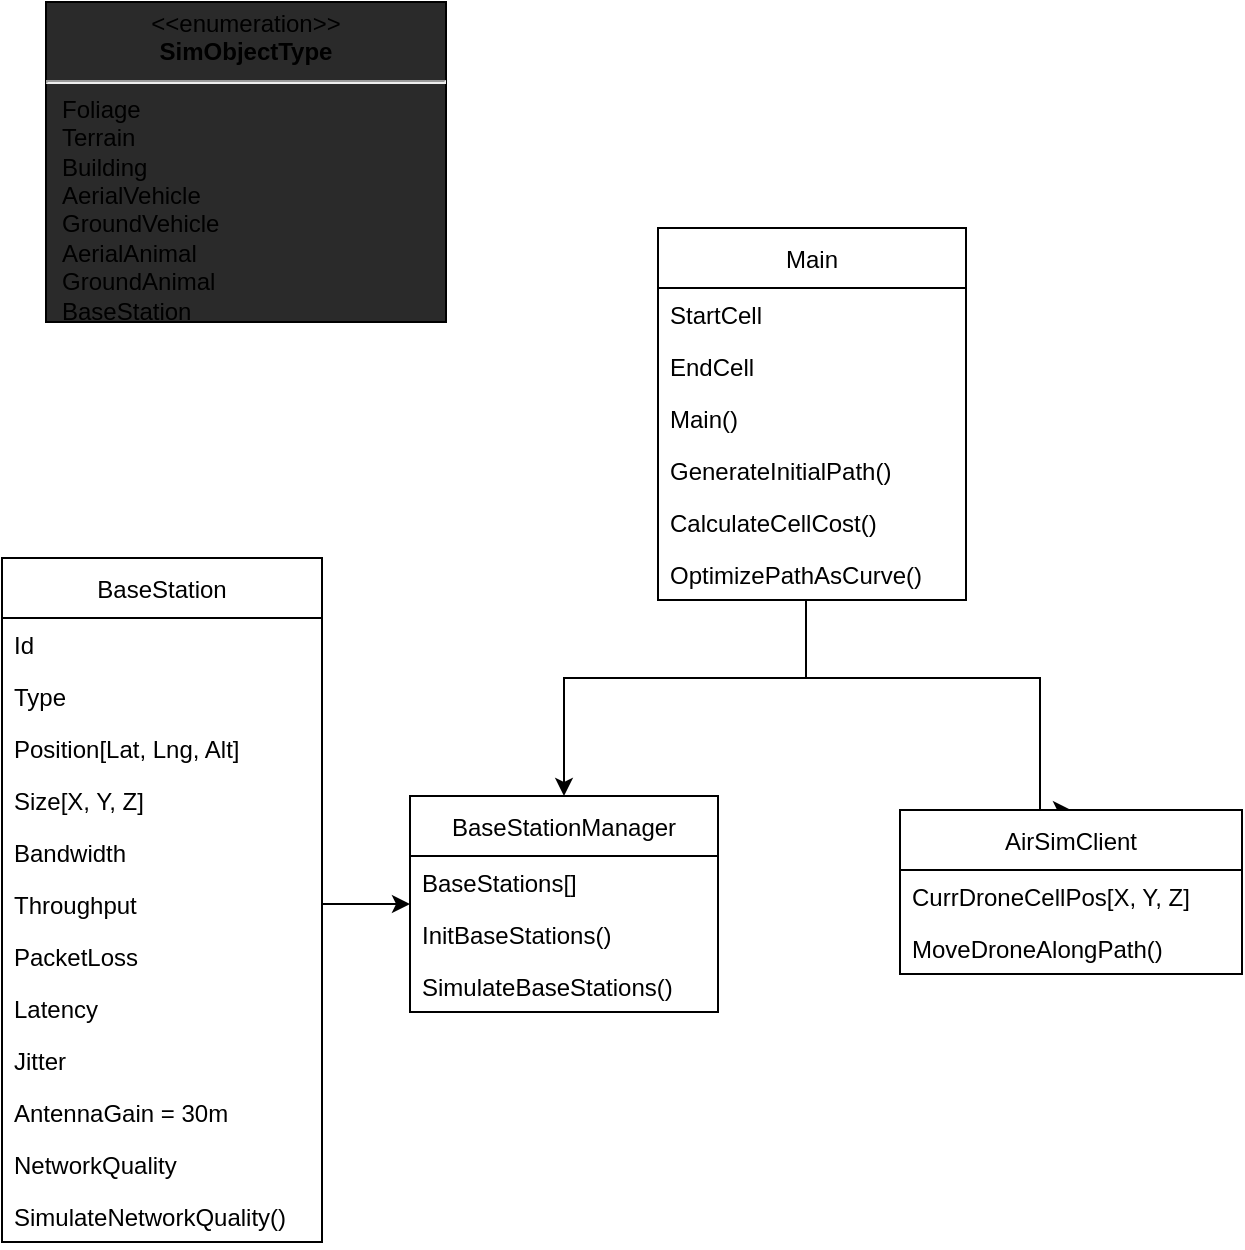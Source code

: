 <mxfile version="13.6.5">
    <diagram id="efc0KUPmzQ4xqXyfZwq3" name="Page-1">
        <mxGraphModel dx="2378" dy="1079" grid="0" gridSize="10" guides="1" tooltips="1" connect="1" arrows="1" fold="1" page="0" pageScale="1" pageWidth="850" pageHeight="1100" math="0" shadow="0">
            <root>
                <mxCell id="0"/>
                <mxCell id="1" parent="0"/>
                <mxCell id="26" value="&lt;p style=&quot;margin: 0px ; margin-top: 4px ; text-align: center&quot;&gt;&amp;lt;&amp;lt;enumeration&amp;gt;&amp;gt;&lt;br&gt;&lt;b&gt;SimObjectType&lt;/b&gt;&lt;/p&gt;&lt;hr&gt;&lt;p style=&quot;margin: 0px ; margin-left: 8px ; text-align: left&quot;&gt;Foliage&lt;/p&gt;&lt;p style=&quot;margin: 0px ; margin-left: 8px ; text-align: left&quot;&gt;Terrain&lt;/p&gt;&lt;p style=&quot;margin: 0px ; margin-left: 8px ; text-align: left&quot;&gt;Building&lt;/p&gt;&lt;p style=&quot;margin: 0px ; margin-left: 8px ; text-align: left&quot;&gt;AerialVehicle&lt;/p&gt;&lt;p style=&quot;margin: 0px ; margin-left: 8px ; text-align: left&quot;&gt;GroundVehicle&lt;/p&gt;&lt;p style=&quot;margin: 0px ; margin-left: 8px ; text-align: left&quot;&gt;AerialAnimal&lt;/p&gt;&lt;p style=&quot;margin: 0px ; margin-left: 8px ; text-align: left&quot;&gt;GroundAnimal&lt;/p&gt;&lt;p style=&quot;margin: 0px ; margin-left: 8px ; text-align: left&quot;&gt;BaseStation&lt;/p&gt;" style="shape=rect;html=1;overflow=fill;whiteSpace=wrap;fillColor=#2a2a2a;" parent="1" vertex="1">
                    <mxGeometry x="202" y="22" width="200" height="160" as="geometry"/>
                </mxCell>
                <mxCell id="15" value="BaseStation" style="swimlane;fontStyle=0;childLayout=stackLayout;horizontal=1;startSize=30;horizontalStack=0;resizeParent=1;resizeParentMax=0;resizeLast=0;collapsible=1;marginBottom=0;" parent="1" vertex="1">
                    <mxGeometry x="180" y="300" width="160" height="342" as="geometry">
                        <mxRectangle x="200" y="350" width="90" height="26" as="alternateBounds"/>
                    </mxGeometry>
                </mxCell>
                <mxCell id="23" value="Id" style="text;strokeColor=none;fillColor=none;align=left;verticalAlign=top;spacingLeft=4;spacingRight=4;overflow=hidden;rotatable=0;points=[[0,0.5],[1,0.5]];portConstraint=eastwest;" parent="15" vertex="1">
                    <mxGeometry y="30" width="160" height="26" as="geometry"/>
                </mxCell>
                <mxCell id="25" value="Type" style="text;strokeColor=none;fillColor=none;align=left;verticalAlign=top;spacingLeft=4;spacingRight=4;overflow=hidden;rotatable=0;points=[[0,0.5],[1,0.5]];portConstraint=eastwest;" parent="15" vertex="1">
                    <mxGeometry y="56" width="160" height="26" as="geometry"/>
                </mxCell>
                <mxCell id="16" value="Position[Lat, Lng, Alt]" style="text;strokeColor=none;fillColor=none;align=left;verticalAlign=top;spacingLeft=4;spacingRight=4;overflow=hidden;rotatable=0;points=[[0,0.5],[1,0.5]];portConstraint=eastwest;" parent="15" vertex="1">
                    <mxGeometry y="82" width="160" height="26" as="geometry"/>
                </mxCell>
                <mxCell id="21" value="Size[X, Y, Z]" style="text;strokeColor=none;fillColor=none;align=left;verticalAlign=top;spacingLeft=4;spacingRight=4;overflow=hidden;rotatable=0;points=[[0,0.5],[1,0.5]];portConstraint=eastwest;" parent="15" vertex="1">
                    <mxGeometry y="108" width="160" height="26" as="geometry"/>
                </mxCell>
                <mxCell id="47" value="Bandwidth" style="text;strokeColor=none;fillColor=none;align=left;verticalAlign=top;spacingLeft=4;spacingRight=4;overflow=hidden;rotatable=0;points=[[0,0.5],[1,0.5]];portConstraint=eastwest;" vertex="1" parent="15">
                    <mxGeometry y="134" width="160" height="26" as="geometry"/>
                </mxCell>
                <mxCell id="41" value="Throughput" style="text;strokeColor=none;fillColor=none;align=left;verticalAlign=top;spacingLeft=4;spacingRight=4;overflow=hidden;rotatable=0;points=[[0,0.5],[1,0.5]];portConstraint=eastwest;" vertex="1" parent="15">
                    <mxGeometry y="160" width="160" height="26" as="geometry"/>
                </mxCell>
                <mxCell id="42" value="PacketLoss" style="text;strokeColor=none;fillColor=none;align=left;verticalAlign=top;spacingLeft=4;spacingRight=4;overflow=hidden;rotatable=0;points=[[0,0.5],[1,0.5]];portConstraint=eastwest;" vertex="1" parent="15">
                    <mxGeometry y="186" width="160" height="26" as="geometry"/>
                </mxCell>
                <mxCell id="43" value="Latency" style="text;strokeColor=none;fillColor=none;align=left;verticalAlign=top;spacingLeft=4;spacingRight=4;overflow=hidden;rotatable=0;points=[[0,0.5],[1,0.5]];portConstraint=eastwest;" vertex="1" parent="15">
                    <mxGeometry y="212" width="160" height="26" as="geometry"/>
                </mxCell>
                <mxCell id="48" value="Jitter" style="text;strokeColor=none;fillColor=none;align=left;verticalAlign=top;spacingLeft=4;spacingRight=4;overflow=hidden;rotatable=0;points=[[0,0.5],[1,0.5]];portConstraint=eastwest;" vertex="1" parent="15">
                    <mxGeometry y="238" width="160" height="26" as="geometry"/>
                </mxCell>
                <mxCell id="44" value="AntennaGain = 30m" style="text;strokeColor=none;fillColor=none;align=left;verticalAlign=top;spacingLeft=4;spacingRight=4;overflow=hidden;rotatable=0;points=[[0,0.5],[1,0.5]];portConstraint=eastwest;" vertex="1" parent="15">
                    <mxGeometry y="264" width="160" height="26" as="geometry"/>
                </mxCell>
                <mxCell id="50" value="NetworkQuality" style="text;strokeColor=none;fillColor=none;align=left;verticalAlign=top;spacingLeft=4;spacingRight=4;overflow=hidden;rotatable=0;points=[[0,0.5],[1,0.5]];portConstraint=eastwest;" vertex="1" parent="15">
                    <mxGeometry y="290" width="160" height="26" as="geometry"/>
                </mxCell>
                <mxCell id="51" value="SimulateNetworkQuality()" style="text;strokeColor=none;fillColor=none;align=left;verticalAlign=top;spacingLeft=4;spacingRight=4;overflow=hidden;rotatable=0;points=[[0,0.5],[1,0.5]];portConstraint=eastwest;" vertex="1" parent="15">
                    <mxGeometry y="316" width="160" height="26" as="geometry"/>
                </mxCell>
                <mxCell id="58" style="edgeStyle=orthogonalEdgeStyle;rounded=0;orthogonalLoop=1;jettySize=auto;html=1;exitX=1;exitY=0.5;exitDx=0;exitDy=0;entryX=0;entryY=0.5;entryDx=0;entryDy=0;" edge="1" parent="1" source="41" target="27">
                    <mxGeometry relative="1" as="geometry"/>
                </mxCell>
                <mxCell id="66" style="edgeStyle=orthogonalEdgeStyle;rounded=0;orthogonalLoop=1;jettySize=auto;html=1;entryX=0.5;entryY=0;entryDx=0;entryDy=0;" edge="1" parent="1" source="59" target="27">
                    <mxGeometry relative="1" as="geometry">
                        <Array as="points">
                            <mxPoint x="582" y="360"/>
                            <mxPoint x="461" y="360"/>
                        </Array>
                    </mxGeometry>
                </mxCell>
                <mxCell id="27" value="BaseStationManager" style="swimlane;fontStyle=0;childLayout=stackLayout;horizontal=1;startSize=30;horizontalStack=0;resizeParent=1;resizeParentMax=0;resizeLast=0;collapsible=1;marginBottom=0;" parent="1" vertex="1">
                    <mxGeometry x="384" y="419" width="154" height="108" as="geometry">
                        <mxRectangle x="200" y="350" width="90" height="26" as="alternateBounds"/>
                    </mxGeometry>
                </mxCell>
                <mxCell id="28" value="BaseStations[]" style="text;strokeColor=none;fillColor=none;align=left;verticalAlign=top;spacingLeft=4;spacingRight=4;overflow=hidden;rotatable=0;points=[[0,0.5],[1,0.5]];portConstraint=eastwest;" parent="27" vertex="1">
                    <mxGeometry y="30" width="154" height="26" as="geometry"/>
                </mxCell>
                <mxCell id="34" value="InitBaseStations()" style="text;strokeColor=none;fillColor=none;align=left;verticalAlign=top;spacingLeft=4;spacingRight=4;overflow=hidden;rotatable=0;points=[[0,0.5],[1,0.5]];portConstraint=eastwest;" parent="27" vertex="1">
                    <mxGeometry y="56" width="154" height="26" as="geometry"/>
                </mxCell>
                <mxCell id="52" value="SimulateBaseStations()" style="text;strokeColor=none;fillColor=none;align=left;verticalAlign=top;spacingLeft=4;spacingRight=4;overflow=hidden;rotatable=0;points=[[0,0.5],[1,0.5]];portConstraint=eastwest;" vertex="1" parent="27">
                    <mxGeometry y="82" width="154" height="26" as="geometry"/>
                </mxCell>
                <mxCell id="64" style="edgeStyle=orthogonalEdgeStyle;rounded=0;orthogonalLoop=1;jettySize=auto;html=1;entryX=0.5;entryY=0;entryDx=0;entryDy=0;" edge="1" parent="1" source="59" target="53">
                    <mxGeometry relative="1" as="geometry">
                        <mxPoint x="457" y="300" as="sourcePoint"/>
                        <Array as="points">
                            <mxPoint x="582" y="360"/>
                            <mxPoint x="699" y="360"/>
                        </Array>
                    </mxGeometry>
                </mxCell>
                <mxCell id="53" value="AirSimClient" style="swimlane;fontStyle=0;childLayout=stackLayout;horizontal=1;startSize=30;horizontalStack=0;resizeParent=1;resizeParentMax=0;resizeLast=0;collapsible=1;marginBottom=0;" vertex="1" parent="1">
                    <mxGeometry x="629" y="426" width="171" height="82" as="geometry">
                        <mxRectangle x="200" y="350" width="90" height="26" as="alternateBounds"/>
                    </mxGeometry>
                </mxCell>
                <mxCell id="56" value="CurrDroneCellPos[X, Y, Z]" style="text;strokeColor=none;fillColor=none;align=left;verticalAlign=top;spacingLeft=4;spacingRight=4;overflow=hidden;rotatable=0;points=[[0,0.5],[1,0.5]];portConstraint=eastwest;" vertex="1" parent="53">
                    <mxGeometry y="30" width="171" height="26" as="geometry"/>
                </mxCell>
                <mxCell id="67" value="MoveDroneAlongPath()" style="text;strokeColor=none;fillColor=none;align=left;verticalAlign=top;spacingLeft=4;spacingRight=4;overflow=hidden;rotatable=0;points=[[0,0.5],[1,0.5]];portConstraint=eastwest;" vertex="1" parent="53">
                    <mxGeometry y="56" width="171" height="26" as="geometry"/>
                </mxCell>
                <mxCell id="59" value="Main" style="swimlane;fontStyle=0;childLayout=stackLayout;horizontal=1;startSize=30;horizontalStack=0;resizeParent=1;resizeParentMax=0;resizeLast=0;collapsible=1;marginBottom=0;" vertex="1" parent="1">
                    <mxGeometry x="508" y="135" width="154" height="186" as="geometry">
                        <mxRectangle x="200" y="350" width="90" height="26" as="alternateBounds"/>
                    </mxGeometry>
                </mxCell>
                <mxCell id="108" value="StartCell" style="text;strokeColor=none;fillColor=none;align=left;verticalAlign=top;spacingLeft=4;spacingRight=4;overflow=hidden;rotatable=0;points=[[0,0.5],[1,0.5]];portConstraint=eastwest;" vertex="1" parent="59">
                    <mxGeometry y="30" width="154" height="26" as="geometry"/>
                </mxCell>
                <mxCell id="109" value="EndCell" style="text;strokeColor=none;fillColor=none;align=left;verticalAlign=top;spacingLeft=4;spacingRight=4;overflow=hidden;rotatable=0;points=[[0,0.5],[1,0.5]];portConstraint=eastwest;" vertex="1" parent="59">
                    <mxGeometry y="56" width="154" height="26" as="geometry"/>
                </mxCell>
                <mxCell id="62" value="Main()" style="text;strokeColor=none;fillColor=none;align=left;verticalAlign=top;spacingLeft=4;spacingRight=4;overflow=hidden;rotatable=0;points=[[0,0.5],[1,0.5]];portConstraint=eastwest;" vertex="1" parent="59">
                    <mxGeometry y="82" width="154" height="26" as="geometry"/>
                </mxCell>
                <mxCell id="106" value="GenerateInitialPath()" style="text;strokeColor=none;fillColor=none;align=left;verticalAlign=top;spacingLeft=4;spacingRight=4;overflow=hidden;rotatable=0;points=[[0,0.5],[1,0.5]];portConstraint=eastwest;" vertex="1" parent="59">
                    <mxGeometry y="108" width="154" height="26" as="geometry"/>
                </mxCell>
                <mxCell id="110" value="CalculateCellCost()" style="text;strokeColor=none;fillColor=none;align=left;verticalAlign=top;spacingLeft=4;spacingRight=4;overflow=hidden;rotatable=0;points=[[0,0.5],[1,0.5]];portConstraint=eastwest;" vertex="1" parent="59">
                    <mxGeometry y="134" width="154" height="26" as="geometry"/>
                </mxCell>
                <mxCell id="107" value="OptimizePathAsCurve()" style="text;strokeColor=none;fillColor=none;align=left;verticalAlign=top;spacingLeft=4;spacingRight=4;overflow=hidden;rotatable=0;points=[[0,0.5],[1,0.5]];portConstraint=eastwest;" vertex="1" parent="59">
                    <mxGeometry y="160" width="154" height="26" as="geometry"/>
                </mxCell>
            </root>
        </mxGraphModel>
    </diagram>
</mxfile>